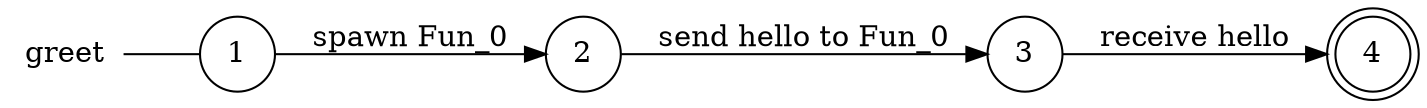 digraph greet {
	rankdir="LR";
	n_0 [label="greet", shape="plaintext"];
	n_1 [id="1", shape=circle, label="1"];
	n_0 -> n_1 [arrowhead=none];
	n_2 [id="2", shape=circle, label="2"];
	n_3 [id="4", shape=circle, label="3"];
	n_4 [id="3", shape=doublecircle, label="4"];

	n_3 -> n_4 [id="[$e|1]", label="receive hello"];
	n_2 -> n_3 [id="[$e|0]", label="send hello to Fun_0"];
	n_1 -> n_2 [id="[$e|2]", label="spawn Fun_0"];
}
